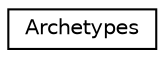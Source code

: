 digraph "Graphical Class Hierarchy"
{
 // LATEX_PDF_SIZE
  edge [fontname="Helvetica",fontsize="10",labelfontname="Helvetica",labelfontsize="10"];
  node [fontname="Helvetica",fontsize="10",shape=record];
  rankdir="LR";
  Node0 [label="Archetypes",height=0.2,width=0.4,color="black", fillcolor="white", style="filled",URL="$d0/d7b/classArchetypes.html",tooltip=" "];
}
